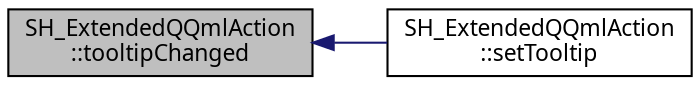 digraph "SH_ExtendedQQmlAction::tooltipChanged"
{
 // INTERACTIVE_SVG=YES
  bgcolor="transparent";
  edge [fontname="Verdana",fontsize="11",labelfontname="Verdana",labelfontsize="11"];
  node [fontname="Verdana",fontsize="11",shape=record];
  rankdir="LR";
  Node1 [label="SH_ExtendedQQmlAction\l::tooltipChanged",height=0.2,width=0.4,color="black", fillcolor="grey75", style="filled" fontcolor="black"];
  Node1 -> Node2 [dir="back",color="midnightblue",fontsize="11",style="solid"];
  Node2 [label="SH_ExtendedQQmlAction\l::setTooltip",height=0.2,width=0.4,color="black",URL="$classSH__ExtendedQQmlAction.html#a8c90255e9b7a957e82de4cae2226d3f8"];
}
